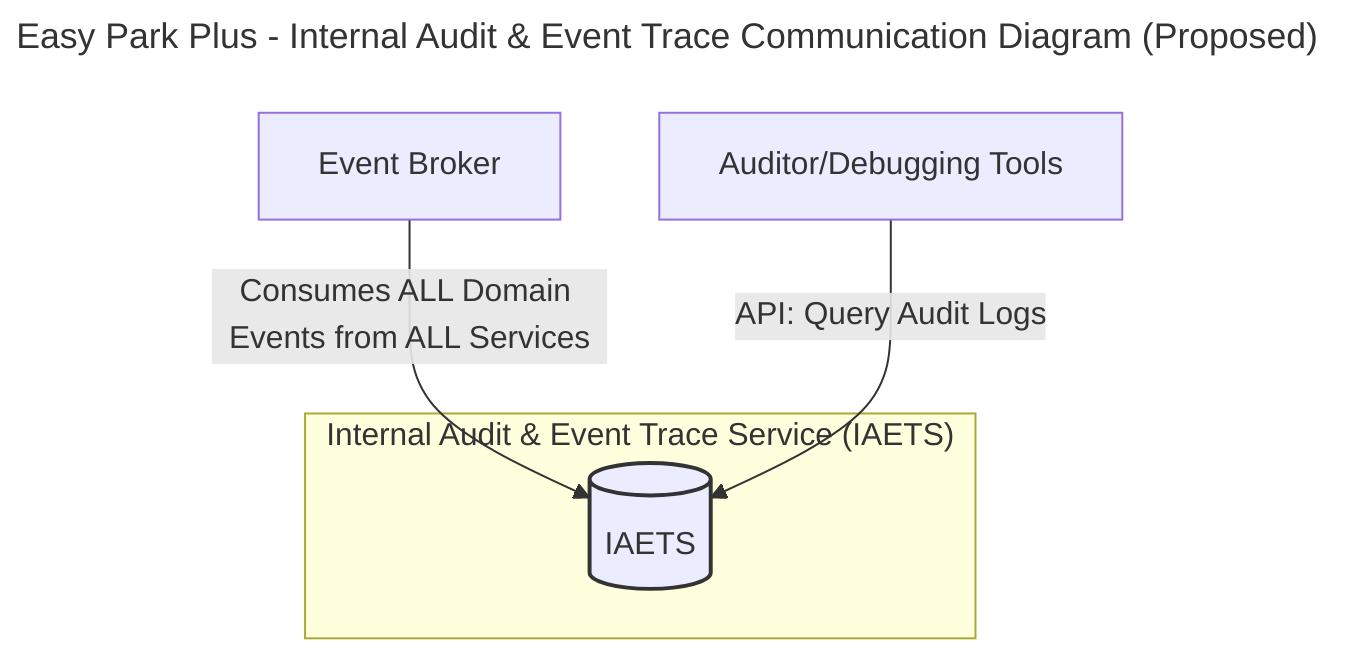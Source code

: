---
title: Easy Park Plus - Internal Audit & Event Trace Communication Diagram (Proposed)
---

graph TD
    subgraph "Internal Audit & Event Trace Service (IAETS)"
        IAETS[(IAETS)]
    end

    %% Data & Events Consumed by IAETS
    EventBroker[Event Broker] -->|Consumes ALL Domain Events from ALL Services| IAETS

    %% Services Called & Events Published by IAETS
    %% IAETS primarily consumes; may expose query API
    AuditorTool[Auditor/Debugging Tools] -->|API: Query Audit Logs| IAETS

    classDef service fill:#lightyellow,stroke:#333,stroke-width:2px;
    class IAETS service;
    class EventBroker fill:#lightblue,stroke:#333,stroke-width:2px;
    class AuditorTool fill:#lightgreen,stroke:#333,stroke-width:2px;